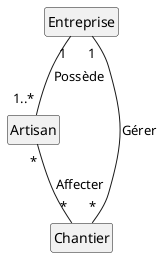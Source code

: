 @startuml

@startuml test

hide circle
hide empty members
hide empty methods

skinparam classAttributeIconSize 0

skinparam roundcorner 5

skinparam arrow {
    MessageAlign center
}

class Entreprise{

}




class Artisan{

}

class Chantier{

}


Entreprise "1" -- "1..*" Artisan : Possède
Entreprise "1" -- "*" Chantier : Gérer
Artisan "*" -- "*" Chantier : Affecter


@enduml



@enduml
